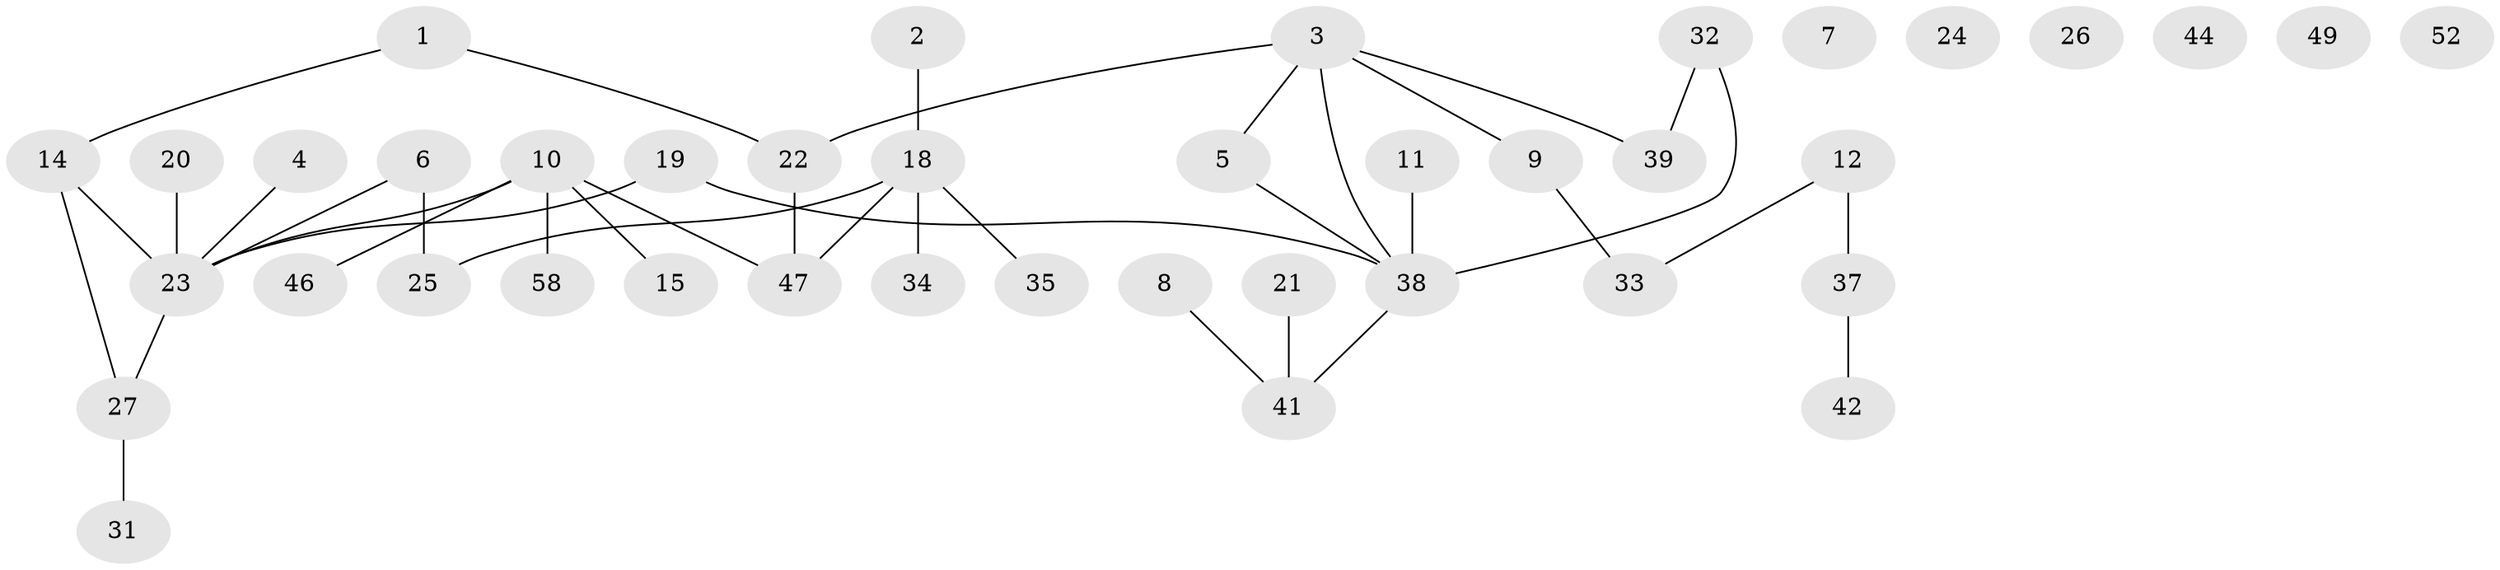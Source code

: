 // Generated by graph-tools (version 1.1) at 2025/23/03/03/25 07:23:29]
// undirected, 40 vertices, 39 edges
graph export_dot {
graph [start="1"]
  node [color=gray90,style=filled];
  1 [super="+28"];
  2 [super="+17"];
  3 [super="+51"];
  4;
  5 [super="+45"];
  6 [super="+30"];
  7;
  8;
  9 [super="+16"];
  10 [super="+13"];
  11 [super="+36"];
  12;
  14;
  15;
  18 [super="+53"];
  19;
  20 [super="+54"];
  21;
  22 [super="+40"];
  23 [super="+29"];
  24;
  25 [super="+50"];
  26;
  27 [super="+55"];
  31;
  32;
  33 [super="+48"];
  34;
  35;
  37 [super="+56"];
  38 [super="+57"];
  39;
  41 [super="+43"];
  42;
  44;
  46;
  47;
  49;
  52;
  58;
  1 -- 14;
  1 -- 22;
  2 -- 18;
  3 -- 22 [weight=2];
  3 -- 39;
  3 -- 9 [weight=2];
  3 -- 38;
  3 -- 5;
  4 -- 23;
  5 -- 38;
  6 -- 23;
  6 -- 25;
  8 -- 41;
  9 -- 33;
  10 -- 58;
  10 -- 23;
  10 -- 15;
  10 -- 46;
  10 -- 47;
  11 -- 38 [weight=2];
  12 -- 33;
  12 -- 37;
  14 -- 27;
  14 -- 23;
  18 -- 47;
  18 -- 25;
  18 -- 35;
  18 -- 34;
  19 -- 23;
  19 -- 38;
  20 -- 23;
  21 -- 41;
  22 -- 47;
  23 -- 27;
  27 -- 31 [weight=2];
  32 -- 39;
  32 -- 38;
  37 -- 42;
  38 -- 41;
}
